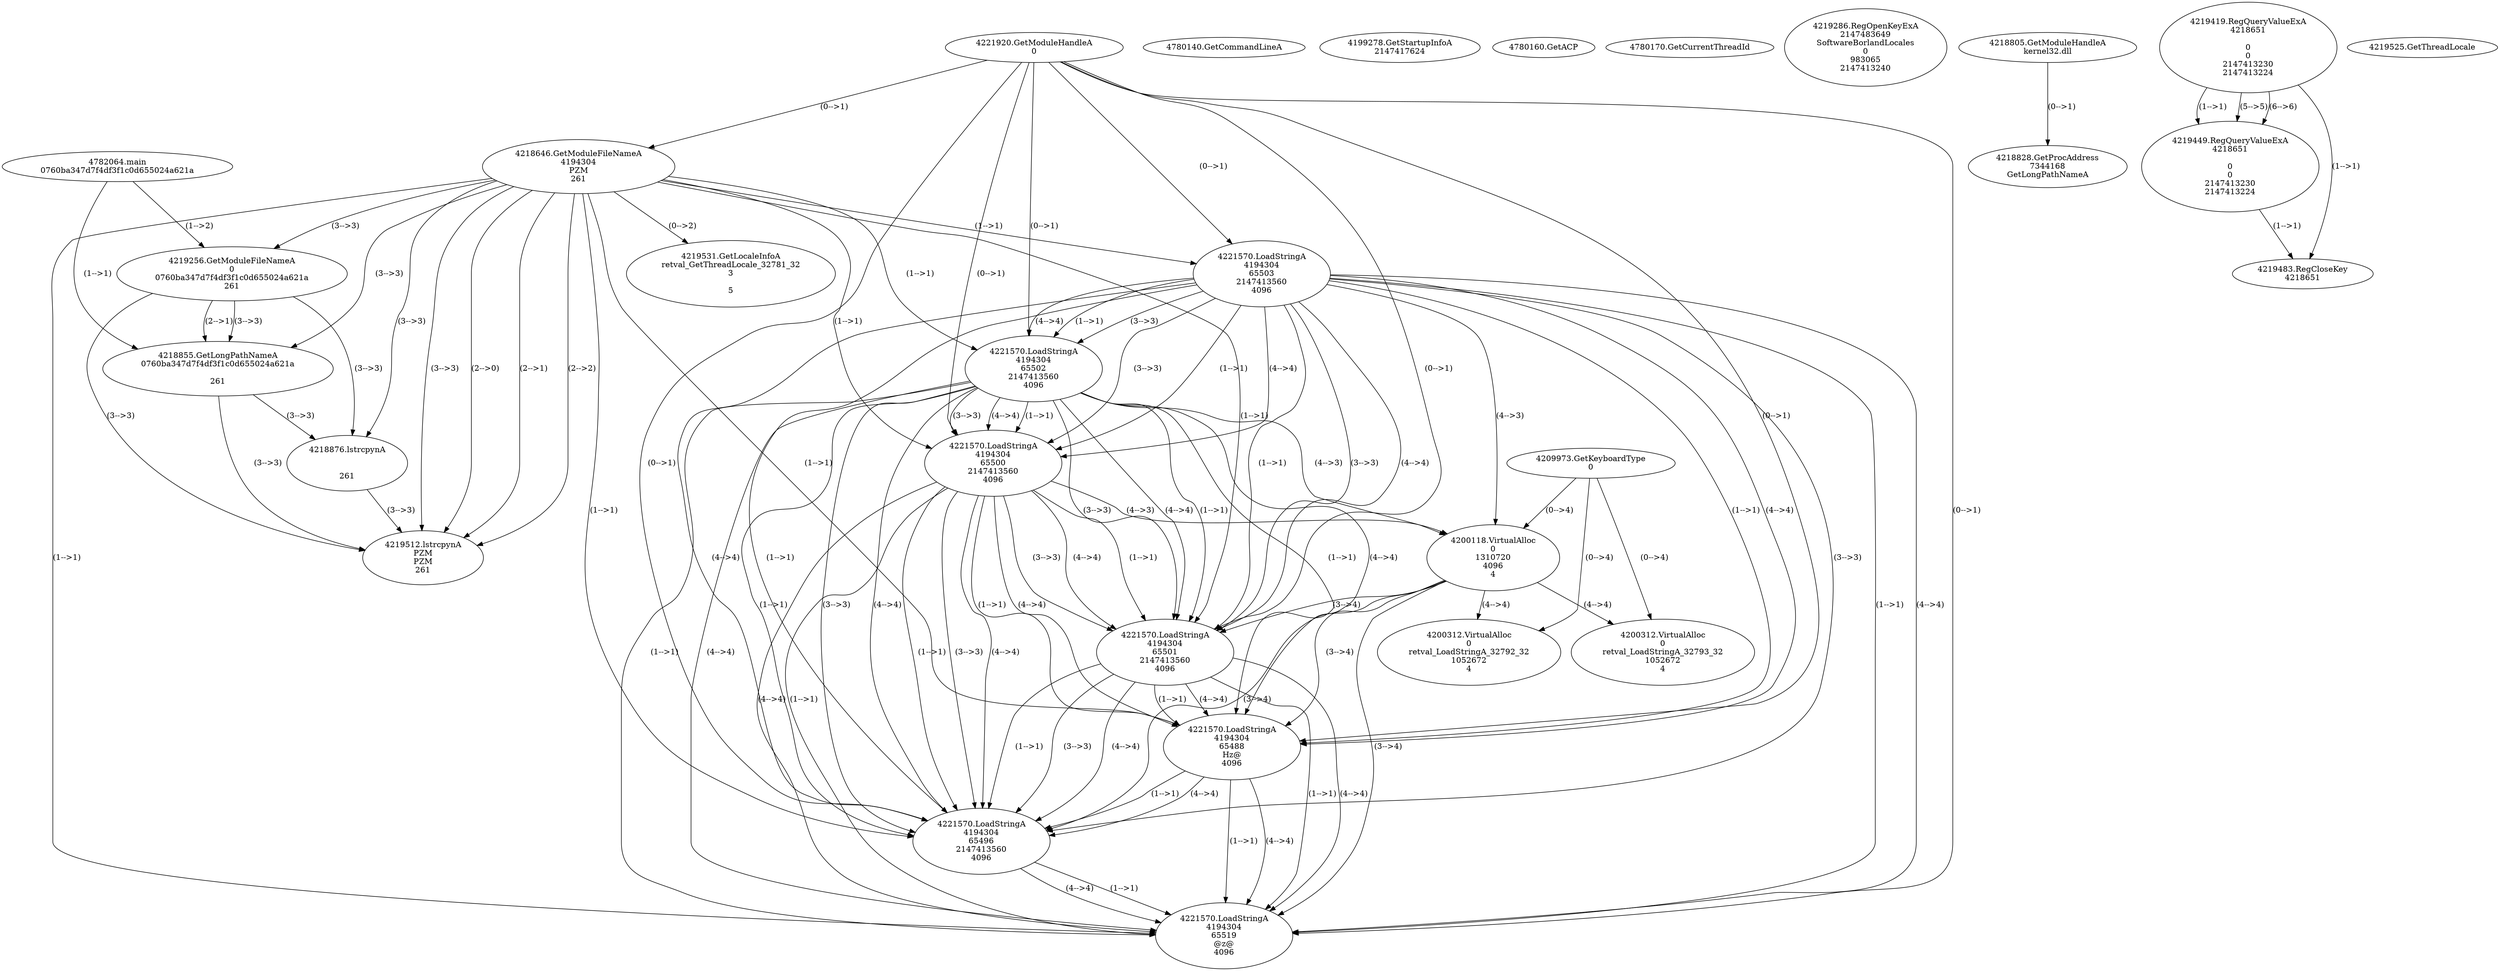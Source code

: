 // Global SCDG with merge call
digraph {
	0 [label="4782064.main
0760ba347d7f4df3f1c0d655024a621a"]
	1 [label="4221920.GetModuleHandleA
0"]
	2 [label="4209973.GetKeyboardType
0"]
	3 [label="4780140.GetCommandLineA
"]
	4 [label="4199278.GetStartupInfoA
2147417624"]
	5 [label="4780160.GetACP
"]
	6 [label="4780170.GetCurrentThreadId
"]
	7 [label="4218646.GetModuleFileNameA
4194304
PZM
261"]
	1 -> 7 [label="(0-->1)"]
	8 [label="4219256.GetModuleFileNameA
0
0760ba347d7f4df3f1c0d655024a621a
261"]
	0 -> 8 [label="(1-->2)"]
	7 -> 8 [label="(3-->3)"]
	9 [label="4219286.RegOpenKeyExA
2147483649
Software\Borland\Locales
0
983065
2147413240"]
	10 [label="4218805.GetModuleHandleA
kernel32.dll"]
	11 [label="4218828.GetProcAddress
7344168
GetLongPathNameA"]
	10 -> 11 [label="(0-->1)"]
	12 [label="4218855.GetLongPathNameA
0760ba347d7f4df3f1c0d655024a621a

261"]
	0 -> 12 [label="(1-->1)"]
	8 -> 12 [label="(2-->1)"]
	7 -> 12 [label="(3-->3)"]
	8 -> 12 [label="(3-->3)"]
	13 [label="4218876.lstrcpynA


261"]
	7 -> 13 [label="(3-->3)"]
	8 -> 13 [label="(3-->3)"]
	12 -> 13 [label="(3-->3)"]
	14 [label="4219419.RegQueryValueExA
4218651

0
0
2147413230
2147413224"]
	15 [label="4219449.RegQueryValueExA
4218651

0
0
2147413230
2147413224"]
	14 -> 15 [label="(1-->1)"]
	14 -> 15 [label="(5-->5)"]
	14 -> 15 [label="(6-->6)"]
	16 [label="4219483.RegCloseKey
4218651"]
	14 -> 16 [label="(1-->1)"]
	15 -> 16 [label="(1-->1)"]
	17 [label="4219512.lstrcpynA
PZM
PZM
261"]
	7 -> 17 [label="(2-->1)"]
	7 -> 17 [label="(2-->2)"]
	7 -> 17 [label="(3-->3)"]
	8 -> 17 [label="(3-->3)"]
	12 -> 17 [label="(3-->3)"]
	13 -> 17 [label="(3-->3)"]
	7 -> 17 [label="(2-->0)"]
	18 [label="4219525.GetThreadLocale
"]
	19 [label="4219531.GetLocaleInfoA
retval_GetThreadLocale_32781_32
3

5"]
	7 -> 19 [label="(0-->2)"]
	20 [label="4221570.LoadStringA
4194304
65503
2147413560
4096"]
	1 -> 20 [label="(0-->1)"]
	7 -> 20 [label="(1-->1)"]
	21 [label="4221570.LoadStringA
4194304
65502
2147413560
4096"]
	1 -> 21 [label="(0-->1)"]
	7 -> 21 [label="(1-->1)"]
	20 -> 21 [label="(1-->1)"]
	20 -> 21 [label="(3-->3)"]
	20 -> 21 [label="(4-->4)"]
	22 [label="4221570.LoadStringA
4194304
65500
2147413560
4096"]
	1 -> 22 [label="(0-->1)"]
	7 -> 22 [label="(1-->1)"]
	20 -> 22 [label="(1-->1)"]
	21 -> 22 [label="(1-->1)"]
	20 -> 22 [label="(3-->3)"]
	21 -> 22 [label="(3-->3)"]
	20 -> 22 [label="(4-->4)"]
	21 -> 22 [label="(4-->4)"]
	23 [label="4200118.VirtualAlloc
0
1310720
4096
4"]
	20 -> 23 [label="(4-->3)"]
	21 -> 23 [label="(4-->3)"]
	22 -> 23 [label="(4-->3)"]
	2 -> 23 [label="(0-->4)"]
	24 [label="4221570.LoadStringA
4194304
65501
2147413560
4096"]
	1 -> 24 [label="(0-->1)"]
	7 -> 24 [label="(1-->1)"]
	20 -> 24 [label="(1-->1)"]
	21 -> 24 [label="(1-->1)"]
	22 -> 24 [label="(1-->1)"]
	20 -> 24 [label="(3-->3)"]
	21 -> 24 [label="(3-->3)"]
	22 -> 24 [label="(3-->3)"]
	20 -> 24 [label="(4-->4)"]
	21 -> 24 [label="(4-->4)"]
	22 -> 24 [label="(4-->4)"]
	23 -> 24 [label="(3-->4)"]
	25 [label="4221570.LoadStringA
4194304
65488
Hz@
4096"]
	1 -> 25 [label="(0-->1)"]
	7 -> 25 [label="(1-->1)"]
	20 -> 25 [label="(1-->1)"]
	21 -> 25 [label="(1-->1)"]
	22 -> 25 [label="(1-->1)"]
	24 -> 25 [label="(1-->1)"]
	20 -> 25 [label="(4-->4)"]
	21 -> 25 [label="(4-->4)"]
	22 -> 25 [label="(4-->4)"]
	23 -> 25 [label="(3-->4)"]
	24 -> 25 [label="(4-->4)"]
	26 [label="4221570.LoadStringA
4194304
65496
2147413560
4096"]
	1 -> 26 [label="(0-->1)"]
	7 -> 26 [label="(1-->1)"]
	20 -> 26 [label="(1-->1)"]
	21 -> 26 [label="(1-->1)"]
	22 -> 26 [label="(1-->1)"]
	24 -> 26 [label="(1-->1)"]
	25 -> 26 [label="(1-->1)"]
	20 -> 26 [label="(3-->3)"]
	21 -> 26 [label="(3-->3)"]
	22 -> 26 [label="(3-->3)"]
	24 -> 26 [label="(3-->3)"]
	20 -> 26 [label="(4-->4)"]
	21 -> 26 [label="(4-->4)"]
	22 -> 26 [label="(4-->4)"]
	23 -> 26 [label="(3-->4)"]
	24 -> 26 [label="(4-->4)"]
	25 -> 26 [label="(4-->4)"]
	27 [label="4221570.LoadStringA
4194304
65519
@z@
4096"]
	1 -> 27 [label="(0-->1)"]
	7 -> 27 [label="(1-->1)"]
	20 -> 27 [label="(1-->1)"]
	21 -> 27 [label="(1-->1)"]
	22 -> 27 [label="(1-->1)"]
	24 -> 27 [label="(1-->1)"]
	25 -> 27 [label="(1-->1)"]
	26 -> 27 [label="(1-->1)"]
	20 -> 27 [label="(4-->4)"]
	21 -> 27 [label="(4-->4)"]
	22 -> 27 [label="(4-->4)"]
	23 -> 27 [label="(3-->4)"]
	24 -> 27 [label="(4-->4)"]
	25 -> 27 [label="(4-->4)"]
	26 -> 27 [label="(4-->4)"]
	28 [label="4200312.VirtualAlloc
0
retval_LoadStringA_32793_32
1052672
4"]
	2 -> 28 [label="(0-->4)"]
	23 -> 28 [label="(4-->4)"]
	29 [label="4200312.VirtualAlloc
0
retval_LoadStringA_32792_32
1052672
4"]
	2 -> 29 [label="(0-->4)"]
	23 -> 29 [label="(4-->4)"]
}
